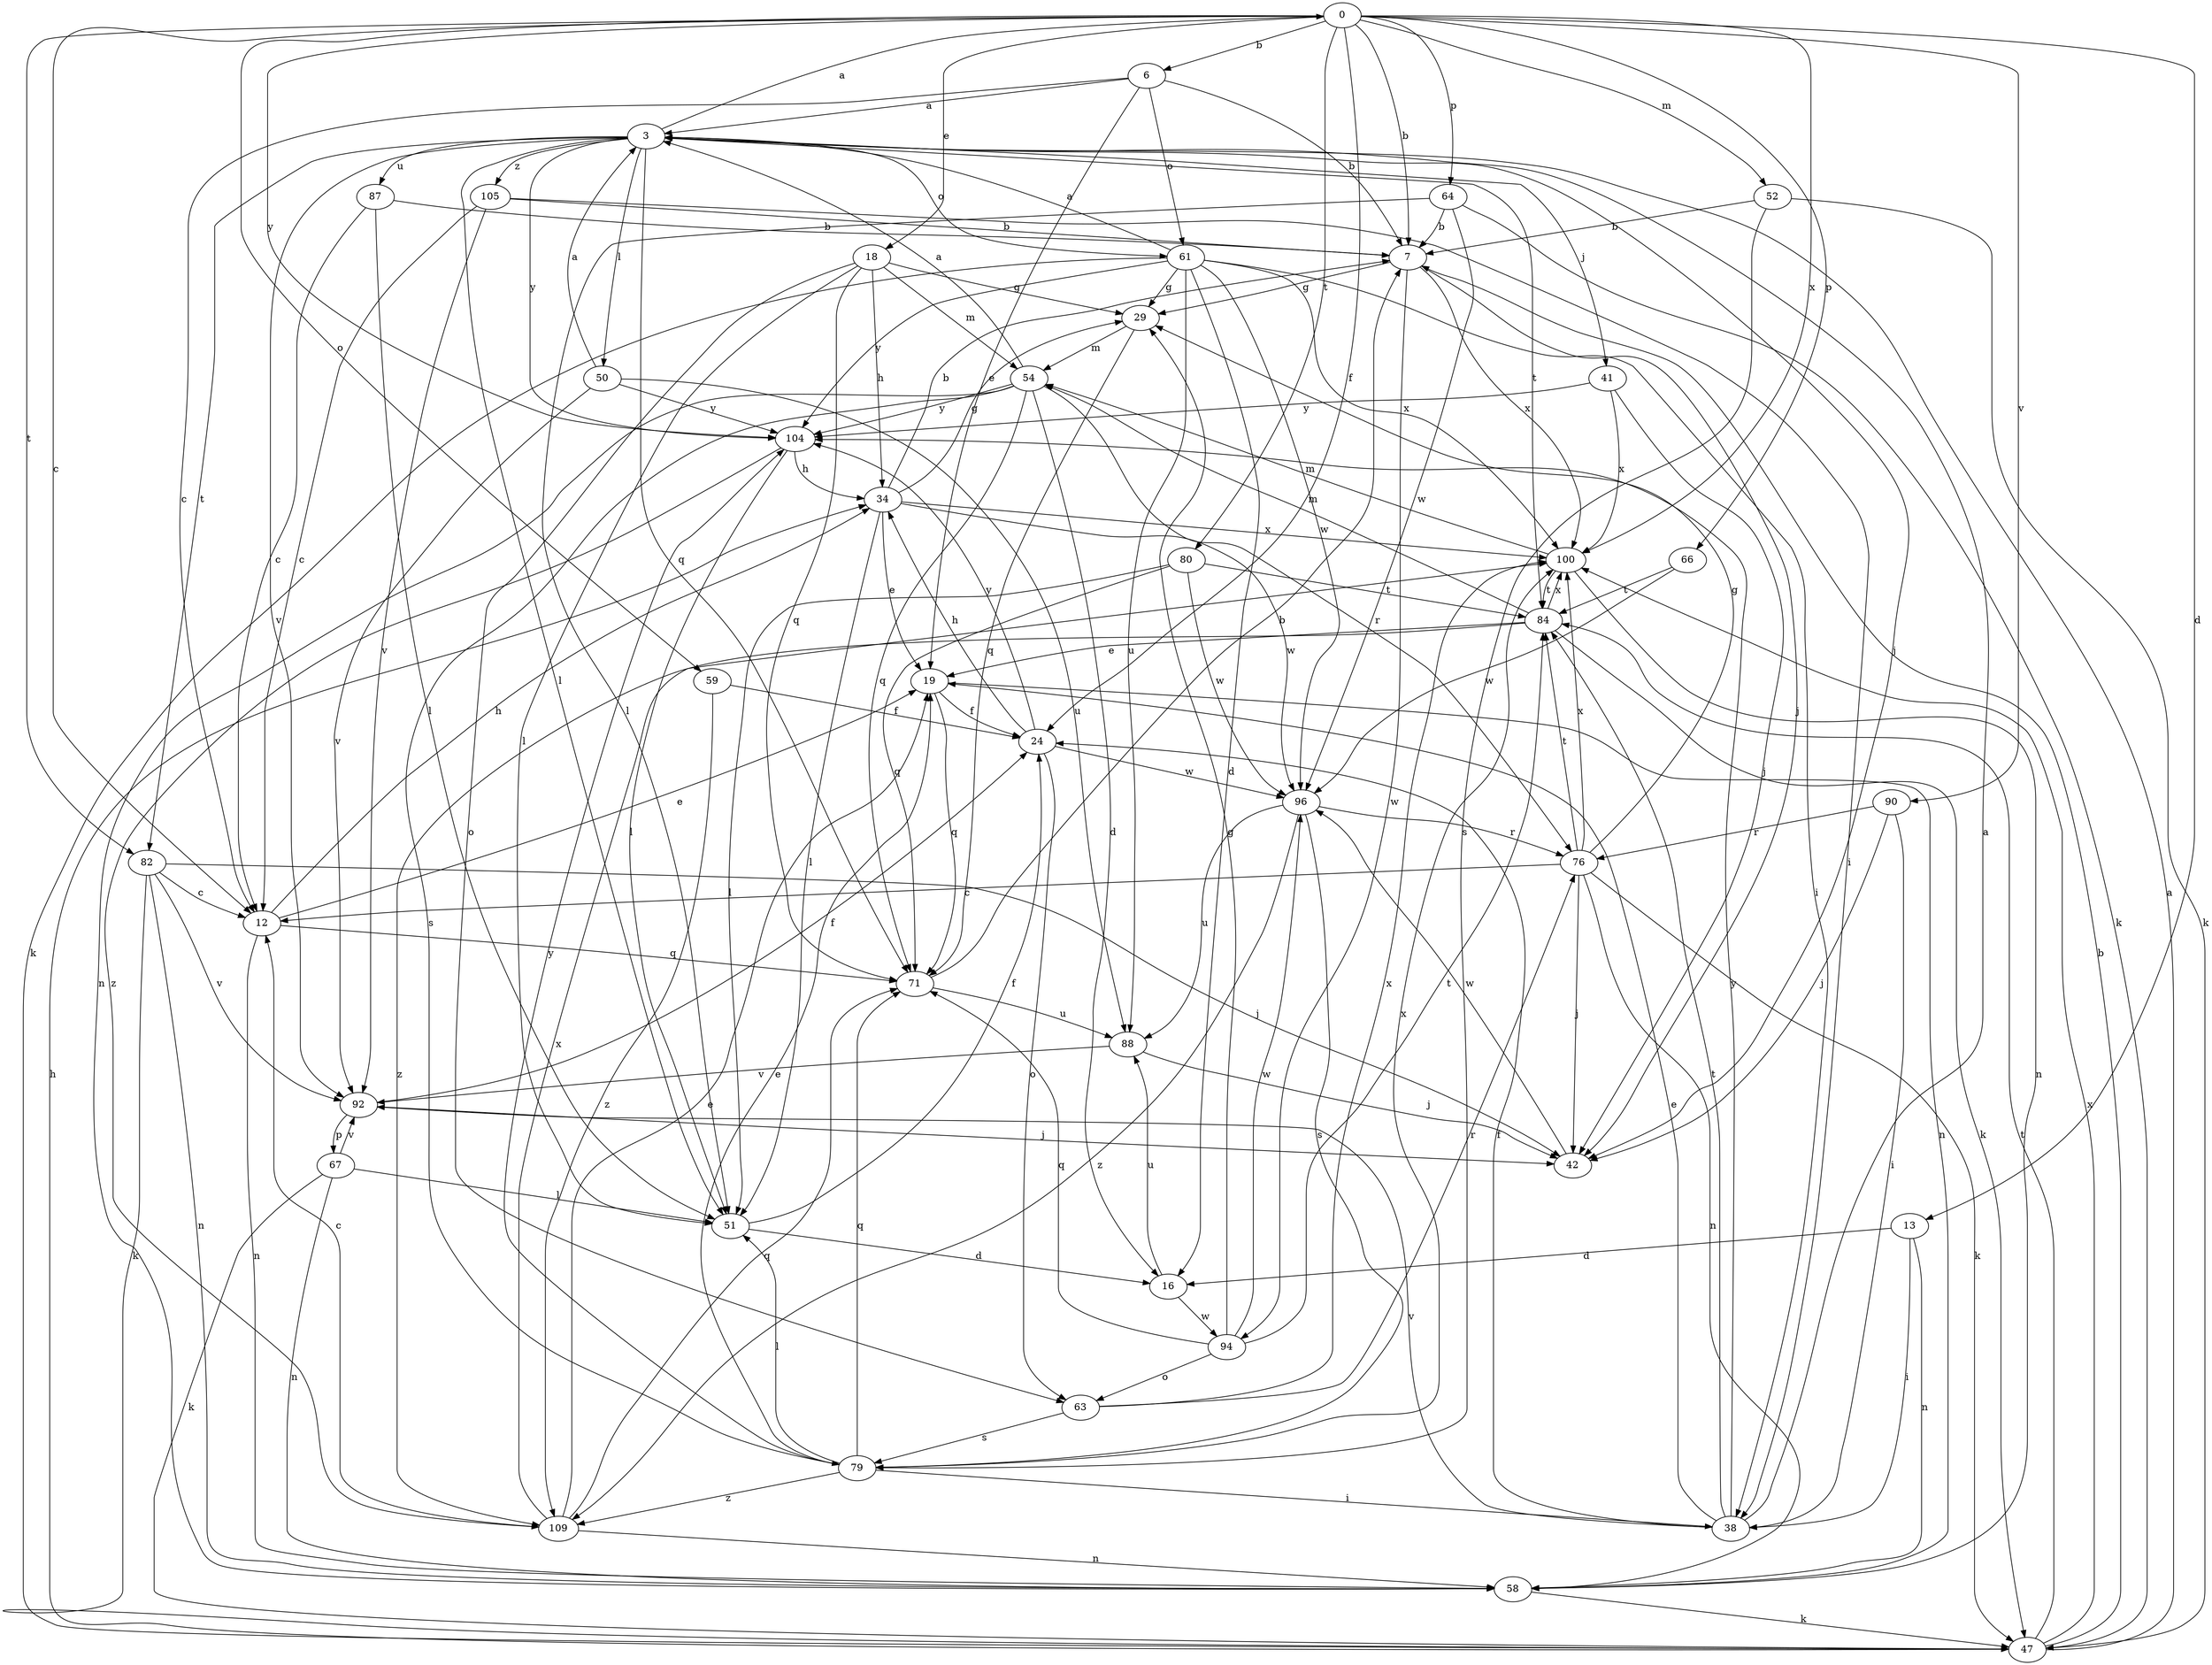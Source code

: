 strict digraph  {
0;
3;
6;
7;
12;
13;
16;
18;
19;
24;
29;
34;
38;
41;
42;
47;
50;
51;
52;
54;
58;
59;
61;
63;
64;
66;
67;
71;
76;
79;
80;
82;
84;
87;
88;
90;
92;
94;
96;
100;
104;
105;
109;
0 -> 6  [label=b];
0 -> 7  [label=b];
0 -> 12  [label=c];
0 -> 13  [label=d];
0 -> 18  [label=e];
0 -> 24  [label=f];
0 -> 52  [label=m];
0 -> 59  [label=o];
0 -> 64  [label=p];
0 -> 66  [label=p];
0 -> 80  [label=t];
0 -> 82  [label=t];
0 -> 90  [label=v];
0 -> 100  [label=x];
0 -> 104  [label=y];
3 -> 0  [label=a];
3 -> 41  [label=j];
3 -> 42  [label=j];
3 -> 50  [label=l];
3 -> 51  [label=l];
3 -> 61  [label=o];
3 -> 71  [label=q];
3 -> 82  [label=t];
3 -> 84  [label=t];
3 -> 87  [label=u];
3 -> 92  [label=v];
3 -> 104  [label=y];
3 -> 105  [label=z];
6 -> 3  [label=a];
6 -> 7  [label=b];
6 -> 12  [label=c];
6 -> 19  [label=e];
6 -> 61  [label=o];
7 -> 29  [label=g];
7 -> 42  [label=j];
7 -> 94  [label=w];
7 -> 100  [label=x];
12 -> 19  [label=e];
12 -> 34  [label=h];
12 -> 58  [label=n];
12 -> 71  [label=q];
13 -> 16  [label=d];
13 -> 38  [label=i];
13 -> 58  [label=n];
16 -> 88  [label=u];
16 -> 94  [label=w];
18 -> 29  [label=g];
18 -> 34  [label=h];
18 -> 51  [label=l];
18 -> 54  [label=m];
18 -> 63  [label=o];
18 -> 71  [label=q];
19 -> 24  [label=f];
19 -> 58  [label=n];
19 -> 71  [label=q];
24 -> 34  [label=h];
24 -> 63  [label=o];
24 -> 96  [label=w];
24 -> 104  [label=y];
29 -> 54  [label=m];
29 -> 71  [label=q];
34 -> 7  [label=b];
34 -> 19  [label=e];
34 -> 29  [label=g];
34 -> 51  [label=l];
34 -> 96  [label=w];
34 -> 100  [label=x];
38 -> 3  [label=a];
38 -> 19  [label=e];
38 -> 24  [label=f];
38 -> 84  [label=t];
38 -> 92  [label=v];
38 -> 104  [label=y];
41 -> 42  [label=j];
41 -> 100  [label=x];
41 -> 104  [label=y];
42 -> 96  [label=w];
47 -> 3  [label=a];
47 -> 7  [label=b];
47 -> 34  [label=h];
47 -> 84  [label=t];
47 -> 100  [label=x];
50 -> 3  [label=a];
50 -> 88  [label=u];
50 -> 92  [label=v];
50 -> 104  [label=y];
51 -> 16  [label=d];
51 -> 24  [label=f];
52 -> 7  [label=b];
52 -> 47  [label=k];
52 -> 79  [label=s];
54 -> 3  [label=a];
54 -> 16  [label=d];
54 -> 58  [label=n];
54 -> 71  [label=q];
54 -> 76  [label=r];
54 -> 79  [label=s];
54 -> 104  [label=y];
58 -> 47  [label=k];
59 -> 24  [label=f];
59 -> 109  [label=z];
61 -> 3  [label=a];
61 -> 16  [label=d];
61 -> 29  [label=g];
61 -> 38  [label=i];
61 -> 47  [label=k];
61 -> 88  [label=u];
61 -> 96  [label=w];
61 -> 100  [label=x];
61 -> 104  [label=y];
63 -> 76  [label=r];
63 -> 79  [label=s];
63 -> 100  [label=x];
64 -> 7  [label=b];
64 -> 47  [label=k];
64 -> 51  [label=l];
64 -> 96  [label=w];
66 -> 84  [label=t];
66 -> 96  [label=w];
67 -> 47  [label=k];
67 -> 51  [label=l];
67 -> 58  [label=n];
67 -> 92  [label=v];
71 -> 7  [label=b];
71 -> 88  [label=u];
76 -> 12  [label=c];
76 -> 29  [label=g];
76 -> 42  [label=j];
76 -> 47  [label=k];
76 -> 58  [label=n];
76 -> 84  [label=t];
76 -> 100  [label=x];
79 -> 19  [label=e];
79 -> 38  [label=i];
79 -> 51  [label=l];
79 -> 71  [label=q];
79 -> 100  [label=x];
79 -> 104  [label=y];
79 -> 109  [label=z];
80 -> 51  [label=l];
80 -> 71  [label=q];
80 -> 84  [label=t];
80 -> 96  [label=w];
82 -> 12  [label=c];
82 -> 42  [label=j];
82 -> 47  [label=k];
82 -> 58  [label=n];
82 -> 92  [label=v];
84 -> 19  [label=e];
84 -> 47  [label=k];
84 -> 54  [label=m];
84 -> 100  [label=x];
84 -> 109  [label=z];
87 -> 7  [label=b];
87 -> 12  [label=c];
87 -> 51  [label=l];
88 -> 42  [label=j];
88 -> 92  [label=v];
90 -> 38  [label=i];
90 -> 42  [label=j];
90 -> 76  [label=r];
92 -> 24  [label=f];
92 -> 42  [label=j];
92 -> 67  [label=p];
94 -> 29  [label=g];
94 -> 63  [label=o];
94 -> 71  [label=q];
94 -> 84  [label=t];
94 -> 96  [label=w];
96 -> 76  [label=r];
96 -> 79  [label=s];
96 -> 88  [label=u];
96 -> 109  [label=z];
100 -> 54  [label=m];
100 -> 58  [label=n];
100 -> 84  [label=t];
104 -> 34  [label=h];
104 -> 51  [label=l];
104 -> 109  [label=z];
105 -> 7  [label=b];
105 -> 12  [label=c];
105 -> 38  [label=i];
105 -> 92  [label=v];
109 -> 12  [label=c];
109 -> 19  [label=e];
109 -> 58  [label=n];
109 -> 71  [label=q];
109 -> 100  [label=x];
}
